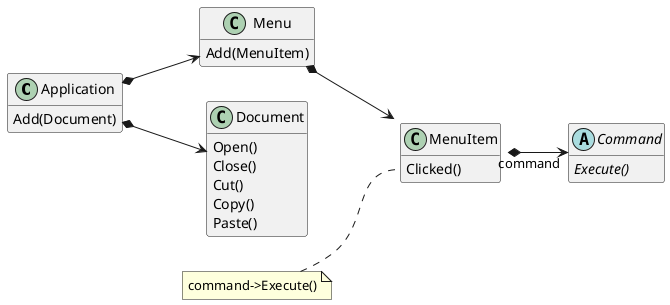 @startuml
left to right direction
hide empty members

class Application {
  Add(Document)
}
class Menu {
  Add(MenuItem)
}
class Document {
  Open()
  Close()
  Cut()
  Copy()
  Paste()
}
class MenuItem {
  Clicked()
}
note as ItemNote
  command->Execute()
end note
ItemNote .. MenuItem::Clicked
abstract class Command {
  {abstract} Execute()
}
Application *--> Menu
Application *--> Document
Menu *--> MenuItem
MenuItem "command" *--> Command
@enduml
